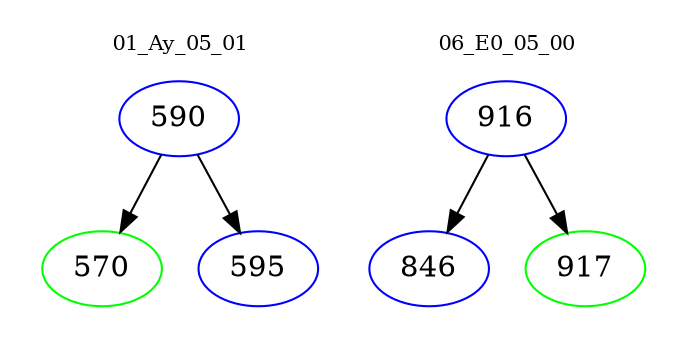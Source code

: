 digraph{
subgraph cluster_0 {
color = white
label = "01_Ay_05_01";
fontsize=10;
T0_590 [label="590", color="blue"]
T0_590 -> T0_570 [color="black"]
T0_570 [label="570", color="green"]
T0_590 -> T0_595 [color="black"]
T0_595 [label="595", color="blue"]
}
subgraph cluster_1 {
color = white
label = "06_E0_05_00";
fontsize=10;
T1_916 [label="916", color="blue"]
T1_916 -> T1_846 [color="black"]
T1_846 [label="846", color="blue"]
T1_916 -> T1_917 [color="black"]
T1_917 [label="917", color="green"]
}
}
